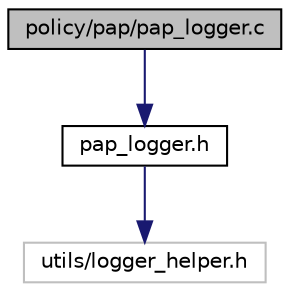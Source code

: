 digraph "policy/pap/pap_logger.c"
{
  edge [fontname="Helvetica",fontsize="10",labelfontname="Helvetica",labelfontsize="10"];
  node [fontname="Helvetica",fontsize="10",shape=record];
  Node0 [label="policy/pap/pap_logger.c",height=0.2,width=0.4,color="black", fillcolor="grey75", style="filled", fontcolor="black"];
  Node0 -> Node1 [color="midnightblue",fontsize="10",style="solid",fontname="Helvetica"];
  Node1 [label="pap_logger.h",height=0.2,width=0.4,color="black", fillcolor="white", style="filled",URL="$pap__logger_8h.html"];
  Node1 -> Node2 [color="midnightblue",fontsize="10",style="solid",fontname="Helvetica"];
  Node2 [label="utils/logger_helper.h",height=0.2,width=0.4,color="grey75", fillcolor="white", style="filled"];
}
